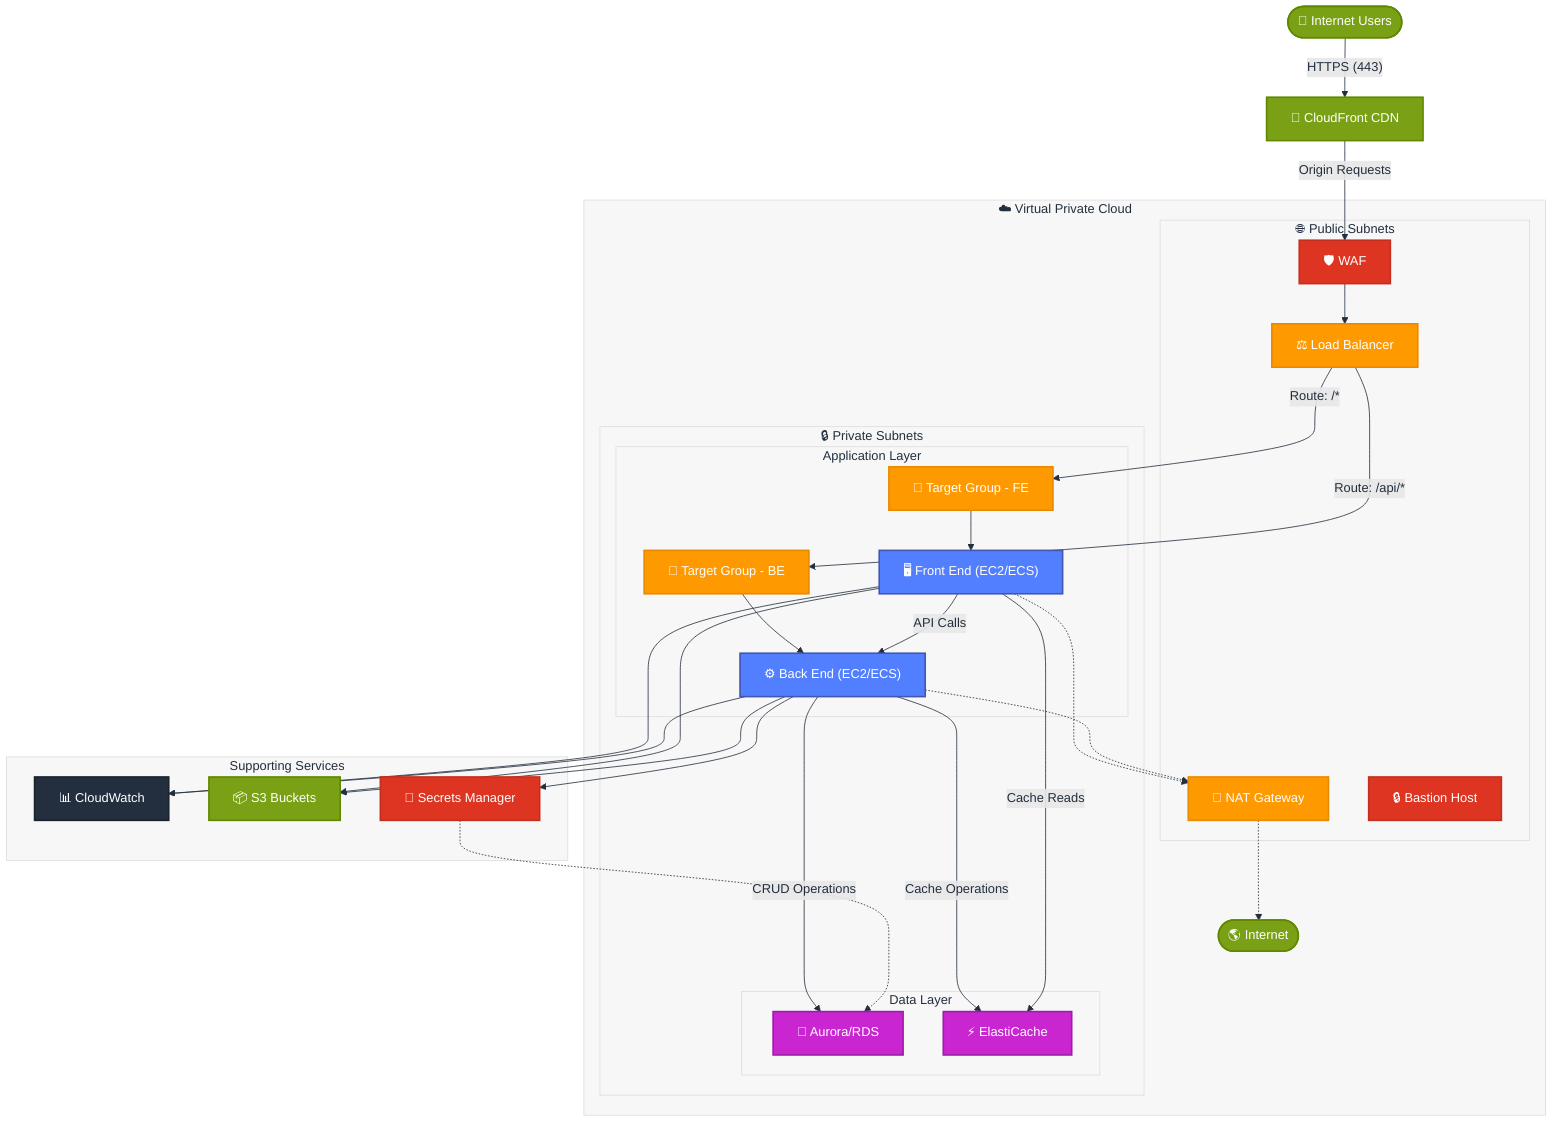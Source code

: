 %%{init: {'theme':'default', 'themeVariables': { 
    'primaryColor': '#FF9900', 
    'primaryBorderColor': '#E88A00', 
    'primaryTextColor': '#232F3E',
    'secondaryColor': '#232F3E',
    'tertiaryColor': '#527FFF',
    'lineColor': '#232F3E',
    'textColor': '#232F3E',
    'clusterBkg': '#F7F7F7',
    'clusterBorder': '#DDDDDD'
}}}%%

flowchart TD
    %% === AWS SIMPLE WEB APPLICATION ARCHITECTURE ===
    %% Title: AWS-Based Web Application Architecture
    %% Description: Basic three-tier web application architecture in AWS VPC

    %% External User Connection
    User(["👤 Internet Users"]) -- "HTTPS (443)" --> CloudFront["📡 CloudFront CDN"]
    CloudFront -- "Origin Requests" --> WAF
    
    %% VPC Architecture
    subgraph VPC ["☁️ Virtual Private Cloud"]
        direction TB
        
        %% Public Tier
        subgraph PublicSubnets ["🌐 Public Subnets"]
            direction LR
            WAF["🛡️ WAF"]
            LB["⚖️ Load Balancer"]
            NAT["🔀 NAT Gateway"]
            Bastion["🔒 Bastion Host"]
        end
        
        %% Application Tier
        subgraph PrivateSubnets ["🔒 Private Subnets"]
            direction TB
            
            subgraph AppLayer ["Application Layer"]
                direction LR
                TG_FE["🎯 Target Group - FE"]
                TG_BE["🎯 Target Group - BE"]
                FE["🖥️ Front End (EC2/ECS)"]
                BE["⚙️ Back End (EC2/ECS)"]
            end
            
            subgraph DataLayer ["Data Layer"]
                direction LR
                RDS["💾 Aurora/RDS"]
                ElastiCache["⚡ ElastiCache"]
            end
        end
        
        %% VPC Flow
        WAF --> LB
        LB -- "Route: /api/*" --> TG_BE
        LB -- "Route: /*" --> TG_FE
        TG_FE --> FE
        TG_BE --> BE
        
        %% Private Resources Communication
        FE -- "API Calls" --> BE
        BE -- "CRUD Operations" --> RDS
        BE -- "Cache Operations" --> ElastiCache
        FE -- "Cache Reads" --> ElastiCache
        
        %% Outbound Internet Access
        FE & BE -.-> NAT
        NAT -.-> Internet(["🌎 Internet"])
    end
    
    %% Supporting Services
    subgraph SupportingServices ["Supporting Services"]
        direction LR
        CW["📊 CloudWatch"]
        S3["📦 S3 Buckets"]
        SecretsManager["🔑 Secrets Manager"]
    end
    
    %% Supporting Services Integration
    FE & BE --> CW
    FE & BE --> S3
    BE --> SecretsManager
    SecretsManager -..-> RDS
    
    %% Style Definitions
    classDef externalComponent fill:#7AA116,stroke:#5F8700,color:white,stroke-width:2px;
    classDef securityComponent fill:#DD3522,stroke:#C32F1E,color:white,stroke-width:2px;
    classDef networkComponent fill:#FF9900,stroke:#E88A00,color:white,stroke-width:2px;
    classDef computeComponent fill:#527FFF,stroke:#4456AF,color:white,stroke-width:2px;
    classDef dataComponent fill:#C925D1,stroke:#9B1FA5,color:white,stroke-width:2px;
    classDef storageComponent fill:#7AA116,stroke:#5F8700,color:white,stroke-width:2px;
    classDef monitoringComponent fill:#232F3E,stroke:#1A222E,color:white,stroke-width:2px;
    
    %% Apply Styles
    class User,Internet,CloudFront externalComponent
    class WAF,Bastion,SecretsManager securityComponent
    class LB,NAT,TG_FE,TG_BE networkComponent
    class FE,BE computeComponent
    class RDS,ElastiCache dataComponent
    class S3 storageComponent
    class CW monitoringComponent